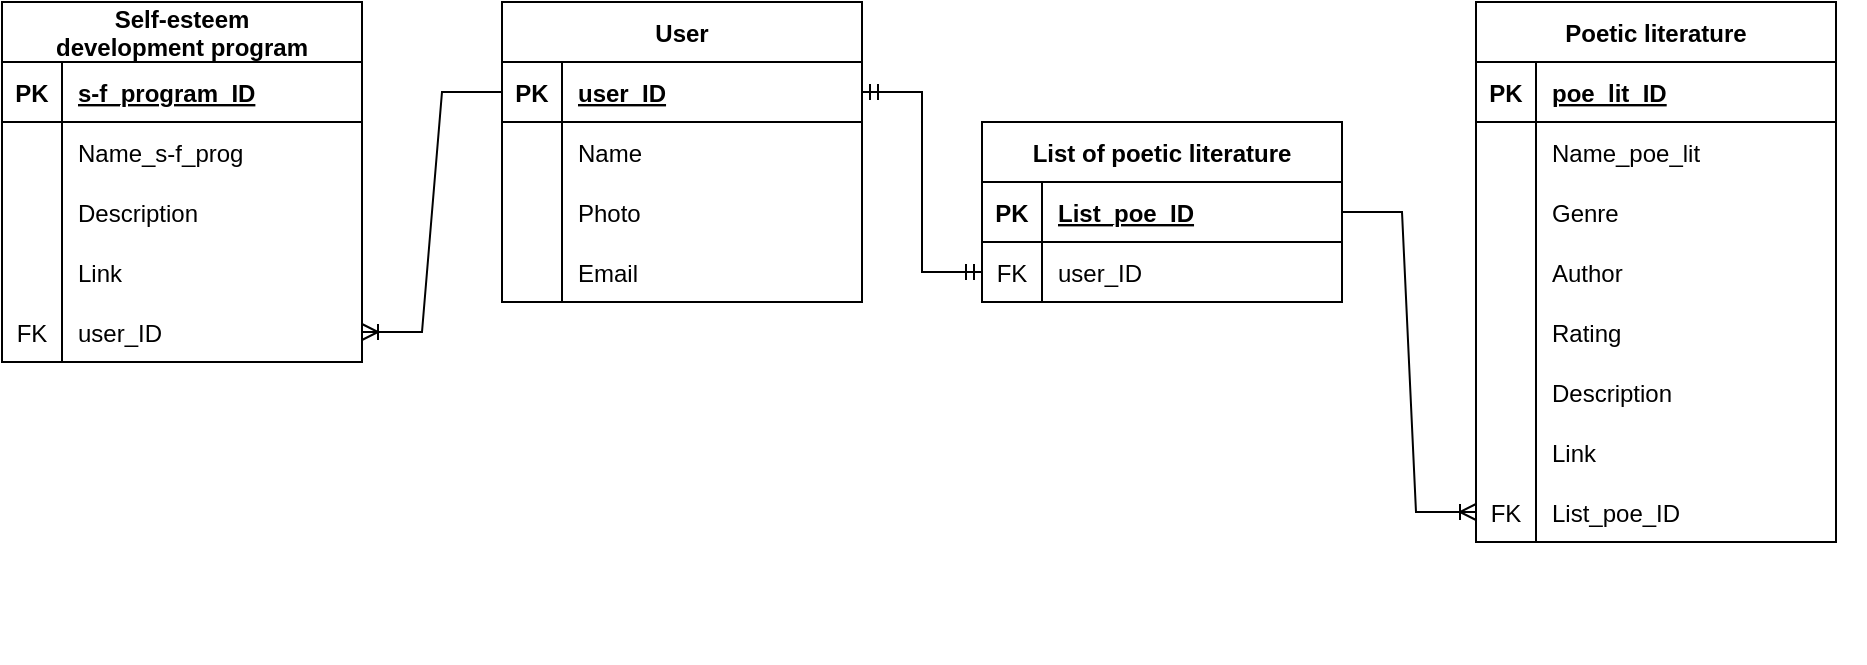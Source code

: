<mxfile version="20.4.0" type="google"><diagram id="8P9Gy2n4-wGW9ZfG-L4k" name="Страница 1"><mxGraphModel dx="1038" dy="489" grid="1" gridSize="10" guides="1" tooltips="1" connect="1" arrows="1" fold="1" page="1" pageScale="1" pageWidth="827" pageHeight="1169" math="0" shadow="0"><root><mxCell id="0"/><mxCell id="1" parent="0"/><mxCell id="4OsxPXxcscaHCjksyvIm-1" value="User" style="shape=table;startSize=30;container=1;collapsible=1;childLayout=tableLayout;fixedRows=1;rowLines=0;fontStyle=1;align=center;resizeLast=1;" vertex="1" parent="1"><mxGeometry x="340" y="130" width="180" height="150" as="geometry"/></mxCell><mxCell id="4OsxPXxcscaHCjksyvIm-2" value="" style="shape=tableRow;horizontal=0;startSize=0;swimlaneHead=0;swimlaneBody=0;fillColor=none;collapsible=0;dropTarget=0;points=[[0,0.5],[1,0.5]];portConstraint=eastwest;top=0;left=0;right=0;bottom=1;" vertex="1" parent="4OsxPXxcscaHCjksyvIm-1"><mxGeometry y="30" width="180" height="30" as="geometry"/></mxCell><mxCell id="4OsxPXxcscaHCjksyvIm-3" value="PK" style="shape=partialRectangle;connectable=0;fillColor=none;top=0;left=0;bottom=0;right=0;fontStyle=1;overflow=hidden;" vertex="1" parent="4OsxPXxcscaHCjksyvIm-2"><mxGeometry width="30" height="30" as="geometry"><mxRectangle width="30" height="30" as="alternateBounds"/></mxGeometry></mxCell><mxCell id="4OsxPXxcscaHCjksyvIm-4" value="user_ID" style="shape=partialRectangle;connectable=0;fillColor=none;top=0;left=0;bottom=0;right=0;align=left;spacingLeft=6;fontStyle=5;overflow=hidden;" vertex="1" parent="4OsxPXxcscaHCjksyvIm-2"><mxGeometry x="30" width="150" height="30" as="geometry"><mxRectangle width="150" height="30" as="alternateBounds"/></mxGeometry></mxCell><mxCell id="4OsxPXxcscaHCjksyvIm-5" value="" style="shape=tableRow;horizontal=0;startSize=0;swimlaneHead=0;swimlaneBody=0;fillColor=none;collapsible=0;dropTarget=0;points=[[0,0.5],[1,0.5]];portConstraint=eastwest;top=0;left=0;right=0;bottom=0;" vertex="1" parent="4OsxPXxcscaHCjksyvIm-1"><mxGeometry y="60" width="180" height="30" as="geometry"/></mxCell><mxCell id="4OsxPXxcscaHCjksyvIm-6" value="" style="shape=partialRectangle;connectable=0;fillColor=none;top=0;left=0;bottom=0;right=0;editable=1;overflow=hidden;" vertex="1" parent="4OsxPXxcscaHCjksyvIm-5"><mxGeometry width="30" height="30" as="geometry"><mxRectangle width="30" height="30" as="alternateBounds"/></mxGeometry></mxCell><mxCell id="4OsxPXxcscaHCjksyvIm-7" value="Name" style="shape=partialRectangle;connectable=0;fillColor=none;top=0;left=0;bottom=0;right=0;align=left;spacingLeft=6;overflow=hidden;" vertex="1" parent="4OsxPXxcscaHCjksyvIm-5"><mxGeometry x="30" width="150" height="30" as="geometry"><mxRectangle width="150" height="30" as="alternateBounds"/></mxGeometry></mxCell><mxCell id="4OsxPXxcscaHCjksyvIm-8" value="" style="shape=tableRow;horizontal=0;startSize=0;swimlaneHead=0;swimlaneBody=0;fillColor=none;collapsible=0;dropTarget=0;points=[[0,0.5],[1,0.5]];portConstraint=eastwest;top=0;left=0;right=0;bottom=0;" vertex="1" parent="4OsxPXxcscaHCjksyvIm-1"><mxGeometry y="90" width="180" height="30" as="geometry"/></mxCell><mxCell id="4OsxPXxcscaHCjksyvIm-9" value="" style="shape=partialRectangle;connectable=0;fillColor=none;top=0;left=0;bottom=0;right=0;editable=1;overflow=hidden;" vertex="1" parent="4OsxPXxcscaHCjksyvIm-8"><mxGeometry width="30" height="30" as="geometry"><mxRectangle width="30" height="30" as="alternateBounds"/></mxGeometry></mxCell><mxCell id="4OsxPXxcscaHCjksyvIm-10" value="Photo" style="shape=partialRectangle;connectable=0;fillColor=none;top=0;left=0;bottom=0;right=0;align=left;spacingLeft=6;overflow=hidden;" vertex="1" parent="4OsxPXxcscaHCjksyvIm-8"><mxGeometry x="30" width="150" height="30" as="geometry"><mxRectangle width="150" height="30" as="alternateBounds"/></mxGeometry></mxCell><mxCell id="4OsxPXxcscaHCjksyvIm-11" value="" style="shape=tableRow;horizontal=0;startSize=0;swimlaneHead=0;swimlaneBody=0;fillColor=none;collapsible=0;dropTarget=0;points=[[0,0.5],[1,0.5]];portConstraint=eastwest;top=0;left=0;right=0;bottom=0;" vertex="1" parent="4OsxPXxcscaHCjksyvIm-1"><mxGeometry y="120" width="180" height="30" as="geometry"/></mxCell><mxCell id="4OsxPXxcscaHCjksyvIm-12" value="" style="shape=partialRectangle;connectable=0;fillColor=none;top=0;left=0;bottom=0;right=0;editable=1;overflow=hidden;" vertex="1" parent="4OsxPXxcscaHCjksyvIm-11"><mxGeometry width="30" height="30" as="geometry"><mxRectangle width="30" height="30" as="alternateBounds"/></mxGeometry></mxCell><mxCell id="4OsxPXxcscaHCjksyvIm-13" value="Email" style="shape=partialRectangle;connectable=0;fillColor=none;top=0;left=0;bottom=0;right=0;align=left;spacingLeft=6;overflow=hidden;" vertex="1" parent="4OsxPXxcscaHCjksyvIm-11"><mxGeometry x="30" width="150" height="30" as="geometry"><mxRectangle width="150" height="30" as="alternateBounds"/></mxGeometry></mxCell><mxCell id="4OsxPXxcscaHCjksyvIm-14" value="Self-esteem &#10;development program" style="shape=table;startSize=30;container=1;collapsible=1;childLayout=tableLayout;fixedRows=1;rowLines=0;fontStyle=1;align=center;resizeLast=1;" vertex="1" parent="1"><mxGeometry x="90" y="130" width="180" height="180" as="geometry"/></mxCell><mxCell id="4OsxPXxcscaHCjksyvIm-15" value="" style="shape=tableRow;horizontal=0;startSize=0;swimlaneHead=0;swimlaneBody=0;fillColor=none;collapsible=0;dropTarget=0;points=[[0,0.5],[1,0.5]];portConstraint=eastwest;top=0;left=0;right=0;bottom=1;" vertex="1" parent="4OsxPXxcscaHCjksyvIm-14"><mxGeometry y="30" width="180" height="30" as="geometry"/></mxCell><mxCell id="4OsxPXxcscaHCjksyvIm-16" value="PK" style="shape=partialRectangle;connectable=0;fillColor=none;top=0;left=0;bottom=0;right=0;fontStyle=1;overflow=hidden;" vertex="1" parent="4OsxPXxcscaHCjksyvIm-15"><mxGeometry width="30" height="30" as="geometry"><mxRectangle width="30" height="30" as="alternateBounds"/></mxGeometry></mxCell><mxCell id="4OsxPXxcscaHCjksyvIm-17" value="s-f_program_ID" style="shape=partialRectangle;connectable=0;fillColor=none;top=0;left=0;bottom=0;right=0;align=left;spacingLeft=6;fontStyle=5;overflow=hidden;" vertex="1" parent="4OsxPXxcscaHCjksyvIm-15"><mxGeometry x="30" width="150" height="30" as="geometry"><mxRectangle width="150" height="30" as="alternateBounds"/></mxGeometry></mxCell><mxCell id="4OsxPXxcscaHCjksyvIm-18" value="" style="shape=tableRow;horizontal=0;startSize=0;swimlaneHead=0;swimlaneBody=0;fillColor=none;collapsible=0;dropTarget=0;points=[[0,0.5],[1,0.5]];portConstraint=eastwest;top=0;left=0;right=0;bottom=0;" vertex="1" parent="4OsxPXxcscaHCjksyvIm-14"><mxGeometry y="60" width="180" height="30" as="geometry"/></mxCell><mxCell id="4OsxPXxcscaHCjksyvIm-19" value="" style="shape=partialRectangle;connectable=0;fillColor=none;top=0;left=0;bottom=0;right=0;editable=1;overflow=hidden;" vertex="1" parent="4OsxPXxcscaHCjksyvIm-18"><mxGeometry width="30" height="30" as="geometry"><mxRectangle width="30" height="30" as="alternateBounds"/></mxGeometry></mxCell><mxCell id="4OsxPXxcscaHCjksyvIm-20" value="Name_s-f_prog" style="shape=partialRectangle;connectable=0;fillColor=none;top=0;left=0;bottom=0;right=0;align=left;spacingLeft=6;overflow=hidden;" vertex="1" parent="4OsxPXxcscaHCjksyvIm-18"><mxGeometry x="30" width="150" height="30" as="geometry"><mxRectangle width="150" height="30" as="alternateBounds"/></mxGeometry></mxCell><mxCell id="4OsxPXxcscaHCjksyvIm-21" value="" style="shape=tableRow;horizontal=0;startSize=0;swimlaneHead=0;swimlaneBody=0;fillColor=none;collapsible=0;dropTarget=0;points=[[0,0.5],[1,0.5]];portConstraint=eastwest;top=0;left=0;right=0;bottom=0;" vertex="1" parent="4OsxPXxcscaHCjksyvIm-14"><mxGeometry y="90" width="180" height="30" as="geometry"/></mxCell><mxCell id="4OsxPXxcscaHCjksyvIm-22" value="" style="shape=partialRectangle;connectable=0;fillColor=none;top=0;left=0;bottom=0;right=0;editable=1;overflow=hidden;" vertex="1" parent="4OsxPXxcscaHCjksyvIm-21"><mxGeometry width="30" height="30" as="geometry"><mxRectangle width="30" height="30" as="alternateBounds"/></mxGeometry></mxCell><mxCell id="4OsxPXxcscaHCjksyvIm-23" value="Description" style="shape=partialRectangle;connectable=0;fillColor=none;top=0;left=0;bottom=0;right=0;align=left;spacingLeft=6;overflow=hidden;" vertex="1" parent="4OsxPXxcscaHCjksyvIm-21"><mxGeometry x="30" width="150" height="30" as="geometry"><mxRectangle width="150" height="30" as="alternateBounds"/></mxGeometry></mxCell><mxCell id="4OsxPXxcscaHCjksyvIm-24" value="" style="shape=tableRow;horizontal=0;startSize=0;swimlaneHead=0;swimlaneBody=0;fillColor=none;collapsible=0;dropTarget=0;points=[[0,0.5],[1,0.5]];portConstraint=eastwest;top=0;left=0;right=0;bottom=0;" vertex="1" parent="4OsxPXxcscaHCjksyvIm-14"><mxGeometry y="120" width="180" height="30" as="geometry"/></mxCell><mxCell id="4OsxPXxcscaHCjksyvIm-25" value="" style="shape=partialRectangle;connectable=0;fillColor=none;top=0;left=0;bottom=0;right=0;editable=1;overflow=hidden;" vertex="1" parent="4OsxPXxcscaHCjksyvIm-24"><mxGeometry width="30" height="30" as="geometry"><mxRectangle width="30" height="30" as="alternateBounds"/></mxGeometry></mxCell><mxCell id="4OsxPXxcscaHCjksyvIm-26" value="Link" style="shape=partialRectangle;connectable=0;fillColor=none;top=0;left=0;bottom=0;right=0;align=left;spacingLeft=6;overflow=hidden;" vertex="1" parent="4OsxPXxcscaHCjksyvIm-24"><mxGeometry x="30" width="150" height="30" as="geometry"><mxRectangle width="150" height="30" as="alternateBounds"/></mxGeometry></mxCell><mxCell id="4OsxPXxcscaHCjksyvIm-34" value="" style="endArrow=none;html=1;rounded=0;" edge="1" parent="1"><mxGeometry width="50" height="50" relative="1" as="geometry"><mxPoint x="120" y="280" as="sourcePoint"/><mxPoint x="120" y="310" as="targetPoint"/></mxGeometry></mxCell><mxCell id="4OsxPXxcscaHCjksyvIm-35" value="" style="shape=tableRow;horizontal=0;startSize=0;swimlaneHead=0;swimlaneBody=0;fillColor=none;collapsible=0;dropTarget=0;points=[[0,0.5],[1,0.5]];portConstraint=eastwest;top=0;left=0;right=0;bottom=0;" vertex="1" parent="1"><mxGeometry x="90" y="280" width="180" height="30" as="geometry"/></mxCell><mxCell id="4OsxPXxcscaHCjksyvIm-36" value="" style="shape=partialRectangle;connectable=0;fillColor=none;top=0;left=0;bottom=0;right=0;editable=1;overflow=hidden;" vertex="1" parent="4OsxPXxcscaHCjksyvIm-35"><mxGeometry width="30" height="30" as="geometry"><mxRectangle width="30" height="30" as="alternateBounds"/></mxGeometry></mxCell><mxCell id="4OsxPXxcscaHCjksyvIm-38" value="" style="shape=tableRow;horizontal=0;startSize=0;swimlaneHead=0;swimlaneBody=0;fillColor=none;collapsible=0;dropTarget=0;points=[[0,0.5],[1,0.5]];portConstraint=eastwest;top=0;left=0;right=0;bottom=0;" vertex="1" parent="1"><mxGeometry x="90" y="280" width="180" height="30" as="geometry"/></mxCell><mxCell id="4OsxPXxcscaHCjksyvIm-39" value="FK" style="shape=partialRectangle;connectable=0;fillColor=none;top=0;left=0;bottom=0;right=0;editable=1;overflow=hidden;" vertex="1" parent="4OsxPXxcscaHCjksyvIm-38"><mxGeometry width="30" height="30" as="geometry"><mxRectangle width="30" height="30" as="alternateBounds"/></mxGeometry></mxCell><mxCell id="4OsxPXxcscaHCjksyvIm-40" value="user_ID" style="shape=partialRectangle;connectable=0;fillColor=none;top=0;left=0;bottom=0;right=0;align=left;spacingLeft=6;overflow=hidden;" vertex="1" parent="4OsxPXxcscaHCjksyvIm-38"><mxGeometry x="30" width="150" height="30" as="geometry"><mxRectangle width="150" height="30" as="alternateBounds"/></mxGeometry></mxCell><mxCell id="4OsxPXxcscaHCjksyvIm-41" value="" style="edgeStyle=entityRelationEdgeStyle;fontSize=12;html=1;endArrow=ERoneToMany;rounded=0;exitX=0;exitY=0.5;exitDx=0;exitDy=0;entryX=1;entryY=0.5;entryDx=0;entryDy=0;" edge="1" parent="1" source="4OsxPXxcscaHCjksyvIm-2" target="4OsxPXxcscaHCjksyvIm-38"><mxGeometry width="100" height="100" relative="1" as="geometry"><mxPoint x="190" y="490" as="sourcePoint"/><mxPoint x="290" y="400" as="targetPoint"/></mxGeometry></mxCell><mxCell id="4OsxPXxcscaHCjksyvIm-42" value="List of poetic literature" style="shape=table;startSize=30;container=1;collapsible=1;childLayout=tableLayout;fixedRows=1;rowLines=0;fontStyle=1;align=center;resizeLast=1;" vertex="1" parent="1"><mxGeometry x="580" y="190" width="180" height="90" as="geometry"/></mxCell><mxCell id="4OsxPXxcscaHCjksyvIm-43" value="" style="shape=tableRow;horizontal=0;startSize=0;swimlaneHead=0;swimlaneBody=0;fillColor=none;collapsible=0;dropTarget=0;points=[[0,0.5],[1,0.5]];portConstraint=eastwest;top=0;left=0;right=0;bottom=1;" vertex="1" parent="4OsxPXxcscaHCjksyvIm-42"><mxGeometry y="30" width="180" height="30" as="geometry"/></mxCell><mxCell id="4OsxPXxcscaHCjksyvIm-44" value="PK" style="shape=partialRectangle;connectable=0;fillColor=none;top=0;left=0;bottom=0;right=0;fontStyle=1;overflow=hidden;" vertex="1" parent="4OsxPXxcscaHCjksyvIm-43"><mxGeometry width="30" height="30" as="geometry"><mxRectangle width="30" height="30" as="alternateBounds"/></mxGeometry></mxCell><mxCell id="4OsxPXxcscaHCjksyvIm-45" value="List_poe_ID" style="shape=partialRectangle;connectable=0;fillColor=none;top=0;left=0;bottom=0;right=0;align=left;spacingLeft=6;fontStyle=5;overflow=hidden;" vertex="1" parent="4OsxPXxcscaHCjksyvIm-43"><mxGeometry x="30" width="150" height="30" as="geometry"><mxRectangle width="150" height="30" as="alternateBounds"/></mxGeometry></mxCell><mxCell id="4OsxPXxcscaHCjksyvIm-46" value="" style="shape=tableRow;horizontal=0;startSize=0;swimlaneHead=0;swimlaneBody=0;fillColor=none;collapsible=0;dropTarget=0;points=[[0,0.5],[1,0.5]];portConstraint=eastwest;top=0;left=0;right=0;bottom=0;" vertex="1" parent="4OsxPXxcscaHCjksyvIm-42"><mxGeometry y="60" width="180" height="30" as="geometry"/></mxCell><mxCell id="4OsxPXxcscaHCjksyvIm-47" value="FK" style="shape=partialRectangle;connectable=0;fillColor=none;top=0;left=0;bottom=0;right=0;editable=1;overflow=hidden;" vertex="1" parent="4OsxPXxcscaHCjksyvIm-46"><mxGeometry width="30" height="30" as="geometry"><mxRectangle width="30" height="30" as="alternateBounds"/></mxGeometry></mxCell><mxCell id="4OsxPXxcscaHCjksyvIm-48" value="user_ID" style="shape=partialRectangle;connectable=0;fillColor=none;top=0;left=0;bottom=0;right=0;align=left;spacingLeft=6;overflow=hidden;" vertex="1" parent="4OsxPXxcscaHCjksyvIm-46"><mxGeometry x="30" width="150" height="30" as="geometry"><mxRectangle width="150" height="30" as="alternateBounds"/></mxGeometry></mxCell><mxCell id="4OsxPXxcscaHCjksyvIm-57" value="" style="edgeStyle=entityRelationEdgeStyle;fontSize=12;html=1;endArrow=ERmandOne;startArrow=ERmandOne;rounded=0;exitX=1;exitY=0.5;exitDx=0;exitDy=0;entryX=0;entryY=0.5;entryDx=0;entryDy=0;" edge="1" parent="1" source="4OsxPXxcscaHCjksyvIm-2" target="4OsxPXxcscaHCjksyvIm-46"><mxGeometry width="100" height="100" relative="1" as="geometry"><mxPoint x="480" y="500" as="sourcePoint"/><mxPoint x="580" y="400" as="targetPoint"/></mxGeometry></mxCell><mxCell id="4OsxPXxcscaHCjksyvIm-58" value="Poetic literature" style="shape=table;startSize=30;container=1;collapsible=1;childLayout=tableLayout;fixedRows=1;rowLines=0;fontStyle=1;align=center;resizeLast=1;" vertex="1" parent="1"><mxGeometry x="827" y="130" width="180" height="270" as="geometry"/></mxCell><mxCell id="4OsxPXxcscaHCjksyvIm-59" value="" style="shape=tableRow;horizontal=0;startSize=0;swimlaneHead=0;swimlaneBody=0;fillColor=none;collapsible=0;dropTarget=0;points=[[0,0.5],[1,0.5]];portConstraint=eastwest;top=0;left=0;right=0;bottom=1;" vertex="1" parent="4OsxPXxcscaHCjksyvIm-58"><mxGeometry y="30" width="180" height="30" as="geometry"/></mxCell><mxCell id="4OsxPXxcscaHCjksyvIm-60" value="PK" style="shape=partialRectangle;connectable=0;fillColor=none;top=0;left=0;bottom=0;right=0;fontStyle=1;overflow=hidden;" vertex="1" parent="4OsxPXxcscaHCjksyvIm-59"><mxGeometry width="30" height="30" as="geometry"><mxRectangle width="30" height="30" as="alternateBounds"/></mxGeometry></mxCell><mxCell id="4OsxPXxcscaHCjksyvIm-61" value="poe_lit_ID" style="shape=partialRectangle;connectable=0;fillColor=none;top=0;left=0;bottom=0;right=0;align=left;spacingLeft=6;fontStyle=5;overflow=hidden;" vertex="1" parent="4OsxPXxcscaHCjksyvIm-59"><mxGeometry x="30" width="150" height="30" as="geometry"><mxRectangle width="150" height="30" as="alternateBounds"/></mxGeometry></mxCell><mxCell id="4OsxPXxcscaHCjksyvIm-62" value="" style="shape=tableRow;horizontal=0;startSize=0;swimlaneHead=0;swimlaneBody=0;fillColor=none;collapsible=0;dropTarget=0;points=[[0,0.5],[1,0.5]];portConstraint=eastwest;top=0;left=0;right=0;bottom=0;" vertex="1" parent="4OsxPXxcscaHCjksyvIm-58"><mxGeometry y="60" width="180" height="30" as="geometry"/></mxCell><mxCell id="4OsxPXxcscaHCjksyvIm-63" value="" style="shape=partialRectangle;connectable=0;fillColor=none;top=0;left=0;bottom=0;right=0;editable=1;overflow=hidden;" vertex="1" parent="4OsxPXxcscaHCjksyvIm-62"><mxGeometry width="30" height="30" as="geometry"><mxRectangle width="30" height="30" as="alternateBounds"/></mxGeometry></mxCell><mxCell id="4OsxPXxcscaHCjksyvIm-64" value="Name_poe_lit" style="shape=partialRectangle;connectable=0;fillColor=none;top=0;left=0;bottom=0;right=0;align=left;spacingLeft=6;overflow=hidden;" vertex="1" parent="4OsxPXxcscaHCjksyvIm-62"><mxGeometry x="30" width="150" height="30" as="geometry"><mxRectangle width="150" height="30" as="alternateBounds"/></mxGeometry></mxCell><mxCell id="4OsxPXxcscaHCjksyvIm-65" value="" style="shape=tableRow;horizontal=0;startSize=0;swimlaneHead=0;swimlaneBody=0;fillColor=none;collapsible=0;dropTarget=0;points=[[0,0.5],[1,0.5]];portConstraint=eastwest;top=0;left=0;right=0;bottom=0;" vertex="1" parent="4OsxPXxcscaHCjksyvIm-58"><mxGeometry y="90" width="180" height="30" as="geometry"/></mxCell><mxCell id="4OsxPXxcscaHCjksyvIm-66" value="" style="shape=partialRectangle;connectable=0;fillColor=none;top=0;left=0;bottom=0;right=0;editable=1;overflow=hidden;" vertex="1" parent="4OsxPXxcscaHCjksyvIm-65"><mxGeometry width="30" height="30" as="geometry"><mxRectangle width="30" height="30" as="alternateBounds"/></mxGeometry></mxCell><mxCell id="4OsxPXxcscaHCjksyvIm-67" value="Genre" style="shape=partialRectangle;connectable=0;fillColor=none;top=0;left=0;bottom=0;right=0;align=left;spacingLeft=6;overflow=hidden;" vertex="1" parent="4OsxPXxcscaHCjksyvIm-65"><mxGeometry x="30" width="150" height="30" as="geometry"><mxRectangle width="150" height="30" as="alternateBounds"/></mxGeometry></mxCell><mxCell id="4OsxPXxcscaHCjksyvIm-68" value="" style="shape=tableRow;horizontal=0;startSize=0;swimlaneHead=0;swimlaneBody=0;fillColor=none;collapsible=0;dropTarget=0;points=[[0,0.5],[1,0.5]];portConstraint=eastwest;top=0;left=0;right=0;bottom=0;" vertex="1" parent="4OsxPXxcscaHCjksyvIm-58"><mxGeometry y="120" width="180" height="30" as="geometry"/></mxCell><mxCell id="4OsxPXxcscaHCjksyvIm-69" value="" style="shape=partialRectangle;connectable=0;fillColor=none;top=0;left=0;bottom=0;right=0;editable=1;overflow=hidden;" vertex="1" parent="4OsxPXxcscaHCjksyvIm-68"><mxGeometry width="30" height="30" as="geometry"><mxRectangle width="30" height="30" as="alternateBounds"/></mxGeometry></mxCell><mxCell id="4OsxPXxcscaHCjksyvIm-70" value="Аuthor" style="shape=partialRectangle;connectable=0;fillColor=none;top=0;left=0;bottom=0;right=0;align=left;spacingLeft=6;overflow=hidden;" vertex="1" parent="4OsxPXxcscaHCjksyvIm-68"><mxGeometry x="30" width="150" height="30" as="geometry"><mxRectangle width="150" height="30" as="alternateBounds"/></mxGeometry></mxCell><mxCell id="4OsxPXxcscaHCjksyvIm-74" value="" style="shape=tableRow;horizontal=0;startSize=0;swimlaneHead=0;swimlaneBody=0;fillColor=none;collapsible=0;dropTarget=0;points=[[0,0.5],[1,0.5]];portConstraint=eastwest;top=0;left=0;right=0;bottom=0;" vertex="1" parent="1"><mxGeometry x="841" y="280" width="180" height="30" as="geometry"/></mxCell><mxCell id="4OsxPXxcscaHCjksyvIm-75" value="" style="shape=partialRectangle;connectable=0;fillColor=none;top=0;left=0;bottom=0;right=0;editable=1;overflow=hidden;" vertex="1" parent="4OsxPXxcscaHCjksyvIm-74"><mxGeometry width="30" height="30" as="geometry"><mxRectangle width="30" height="30" as="alternateBounds"/></mxGeometry></mxCell><mxCell id="4OsxPXxcscaHCjksyvIm-77" value="" style="shape=tableRow;horizontal=0;startSize=0;swimlaneHead=0;swimlaneBody=0;fillColor=none;collapsible=0;dropTarget=0;points=[[0,0.5],[1,0.5]];portConstraint=eastwest;top=0;left=0;right=0;bottom=0;" vertex="1" parent="1"><mxGeometry x="590" y="430" width="180" height="30" as="geometry"/></mxCell><mxCell id="4OsxPXxcscaHCjksyvIm-78" value="" style="shape=partialRectangle;connectable=0;fillColor=none;top=0;left=0;bottom=0;right=0;editable=1;overflow=hidden;" vertex="1" parent="4OsxPXxcscaHCjksyvIm-77"><mxGeometry width="30" height="30" as="geometry"><mxRectangle width="30" height="30" as="alternateBounds"/></mxGeometry></mxCell><mxCell id="4OsxPXxcscaHCjksyvIm-80" value="" style="shape=tableRow;horizontal=0;startSize=0;swimlaneHead=0;swimlaneBody=0;fillColor=none;collapsible=0;dropTarget=0;points=[[0,0.5],[1,0.5]];portConstraint=eastwest;top=0;left=0;right=0;bottom=0;" vertex="1" parent="1"><mxGeometry x="827" y="280" width="180" height="30" as="geometry"/></mxCell><mxCell id="4OsxPXxcscaHCjksyvIm-81" value="" style="shape=partialRectangle;connectable=0;fillColor=none;top=0;left=0;bottom=0;right=0;editable=1;overflow=hidden;" vertex="1" parent="4OsxPXxcscaHCjksyvIm-80"><mxGeometry width="30" height="30" as="geometry"><mxRectangle width="30" height="30" as="alternateBounds"/></mxGeometry></mxCell><mxCell id="4OsxPXxcscaHCjksyvIm-82" value="Rating" style="shape=partialRectangle;connectable=0;fillColor=none;top=0;left=0;bottom=0;right=0;align=left;spacingLeft=6;overflow=hidden;" vertex="1" parent="4OsxPXxcscaHCjksyvIm-80"><mxGeometry x="30" width="150" height="30" as="geometry"><mxRectangle width="150" height="30" as="alternateBounds"/></mxGeometry></mxCell><mxCell id="4OsxPXxcscaHCjksyvIm-83" value="" style="endArrow=none;html=1;rounded=0;" edge="1" parent="1"><mxGeometry relative="1" as="geometry"><mxPoint x="857" y="280" as="sourcePoint"/><mxPoint x="857" y="400" as="targetPoint"/></mxGeometry></mxCell><mxCell id="4OsxPXxcscaHCjksyvIm-84" value="" style="shape=tableRow;horizontal=0;startSize=0;swimlaneHead=0;swimlaneBody=0;fillColor=none;collapsible=0;dropTarget=0;points=[[0,0.5],[1,0.5]];portConstraint=eastwest;top=0;left=0;right=0;bottom=0;" vertex="1" parent="1"><mxGeometry x="827" y="310" width="180" height="30" as="geometry"/></mxCell><mxCell id="4OsxPXxcscaHCjksyvIm-85" value="" style="shape=partialRectangle;connectable=0;fillColor=none;top=0;left=0;bottom=0;right=0;editable=1;overflow=hidden;" vertex="1" parent="4OsxPXxcscaHCjksyvIm-84"><mxGeometry width="30" height="30" as="geometry"><mxRectangle width="30" height="30" as="alternateBounds"/></mxGeometry></mxCell><mxCell id="4OsxPXxcscaHCjksyvIm-86" value="Description" style="shape=partialRectangle;connectable=0;fillColor=none;top=0;left=0;bottom=0;right=0;align=left;spacingLeft=6;overflow=hidden;" vertex="1" parent="4OsxPXxcscaHCjksyvIm-84"><mxGeometry x="30" width="150" height="30" as="geometry"><mxRectangle width="150" height="30" as="alternateBounds"/></mxGeometry></mxCell><mxCell id="4OsxPXxcscaHCjksyvIm-88" value="" style="shape=tableRow;horizontal=0;startSize=0;swimlaneHead=0;swimlaneBody=0;fillColor=none;collapsible=0;dropTarget=0;points=[[0,0.5],[1,0.5]];portConstraint=eastwest;top=0;left=0;right=0;bottom=0;" vertex="1" parent="1"><mxGeometry x="827" y="340" width="180" height="30" as="geometry"/></mxCell><mxCell id="4OsxPXxcscaHCjksyvIm-89" value="" style="shape=partialRectangle;connectable=0;fillColor=none;top=0;left=0;bottom=0;right=0;editable=1;overflow=hidden;" vertex="1" parent="4OsxPXxcscaHCjksyvIm-88"><mxGeometry width="30" height="30" as="geometry"><mxRectangle width="30" height="30" as="alternateBounds"/></mxGeometry></mxCell><mxCell id="4OsxPXxcscaHCjksyvIm-90" value="Link" style="shape=partialRectangle;connectable=0;fillColor=none;top=0;left=0;bottom=0;right=0;align=left;spacingLeft=6;overflow=hidden;" vertex="1" parent="4OsxPXxcscaHCjksyvIm-88"><mxGeometry x="30" width="150" height="30" as="geometry"><mxRectangle width="150" height="30" as="alternateBounds"/></mxGeometry></mxCell><mxCell id="4OsxPXxcscaHCjksyvIm-91" value="" style="shape=tableRow;horizontal=0;startSize=0;swimlaneHead=0;swimlaneBody=0;fillColor=none;collapsible=0;dropTarget=0;points=[[0,0.5],[1,0.5]];portConstraint=eastwest;top=0;left=0;right=0;bottom=0;" vertex="1" parent="1"><mxGeometry x="827" y="370" width="180" height="30" as="geometry"/></mxCell><mxCell id="4OsxPXxcscaHCjksyvIm-92" value="FK" style="shape=partialRectangle;connectable=0;fillColor=none;top=0;left=0;bottom=0;right=0;editable=1;overflow=hidden;" vertex="1" parent="4OsxPXxcscaHCjksyvIm-91"><mxGeometry width="30" height="30" as="geometry"><mxRectangle width="30" height="30" as="alternateBounds"/></mxGeometry></mxCell><mxCell id="4OsxPXxcscaHCjksyvIm-93" value="List_poe_ID" style="shape=partialRectangle;connectable=0;fillColor=none;top=0;left=0;bottom=0;right=0;align=left;spacingLeft=6;overflow=hidden;" vertex="1" parent="4OsxPXxcscaHCjksyvIm-91"><mxGeometry x="30" width="150" height="30" as="geometry"><mxRectangle width="150" height="30" as="alternateBounds"/></mxGeometry></mxCell><mxCell id="4OsxPXxcscaHCjksyvIm-94" value="" style="edgeStyle=entityRelationEdgeStyle;fontSize=12;html=1;endArrow=ERoneToMany;rounded=0;exitX=1;exitY=0.5;exitDx=0;exitDy=0;entryX=0;entryY=0.5;entryDx=0;entryDy=0;" edge="1" parent="1" source="4OsxPXxcscaHCjksyvIm-43" target="4OsxPXxcscaHCjksyvIm-91"><mxGeometry width="100" height="100" relative="1" as="geometry"><mxPoint x="740" y="520" as="sourcePoint"/><mxPoint x="840" y="420" as="targetPoint"/></mxGeometry></mxCell></root></mxGraphModel></diagram></mxfile>